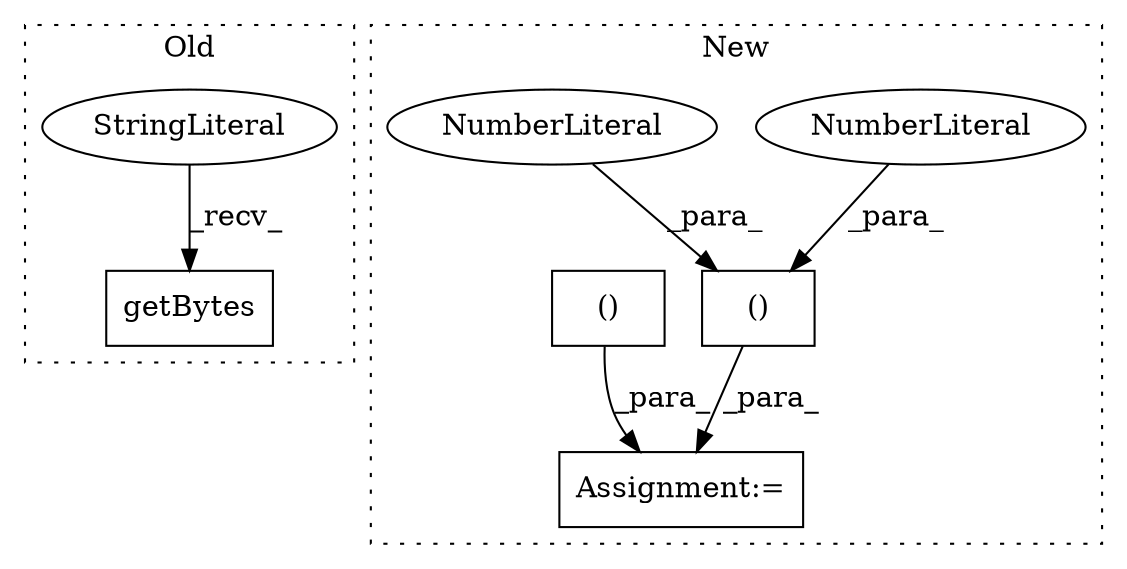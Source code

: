 digraph G {
subgraph cluster0 {
1 [label="getBytes" a="32" s="730" l="10" shape="box"];
3 [label="StringLiteral" a="45" s="692" l="37" shape="ellipse"];
label = "Old";
style="dotted";
}
subgraph cluster1 {
2 [label="()" a="106" s="564" l="19" shape="box"];
4 [label="Assignment:=" a="7" s="423" l="1" shape="box"];
5 [label="NumberLiteral" a="34" s="580" l="3" shape="ellipse"];
6 [label="NumberLiteral" a="34" s="564" l="3" shape="ellipse"];
7 [label="()" a="106" s="519" l="19" shape="box"];
label = "New";
style="dotted";
}
2 -> 4 [label="_para_"];
3 -> 1 [label="_recv_"];
5 -> 2 [label="_para_"];
6 -> 2 [label="_para_"];
7 -> 4 [label="_para_"];
}
